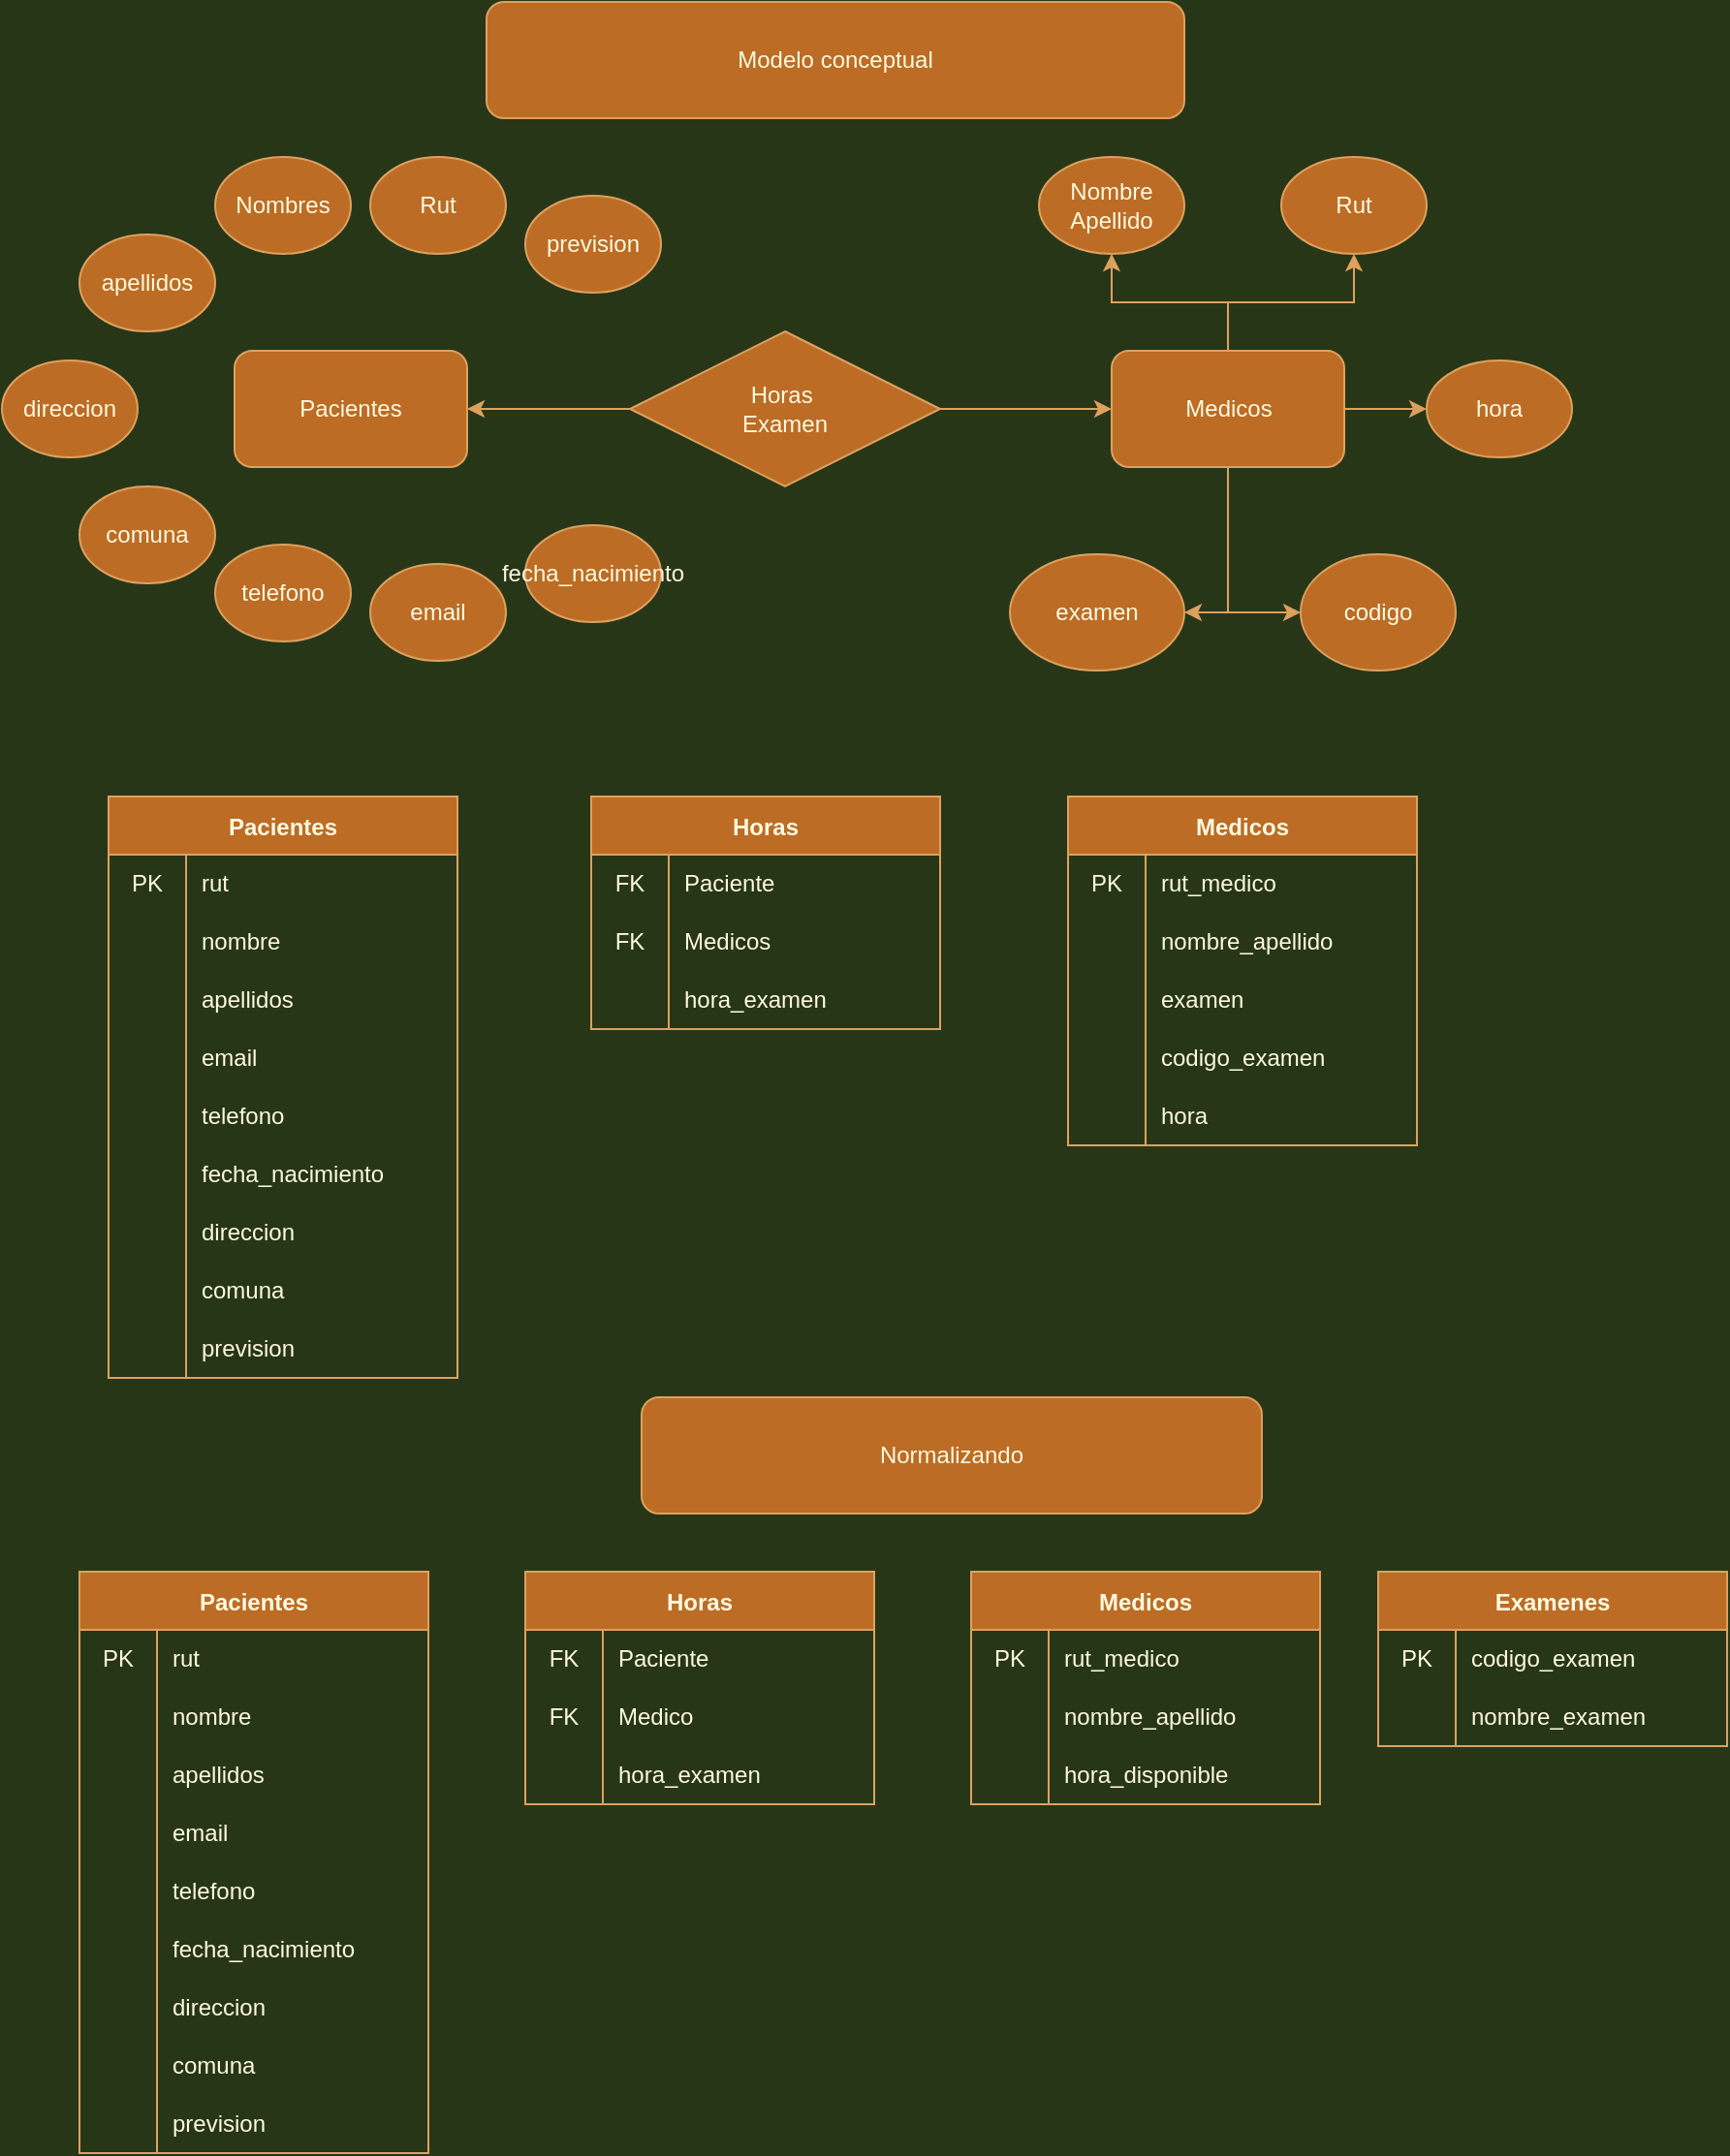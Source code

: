 <mxfile version="17.4.1" type="github">
  <diagram id="C5RBs43oDa-KdzZeNtuy" name="Page-1">
    <mxGraphModel dx="1422" dy="1931" grid="1" gridSize="10" guides="1" tooltips="1" connect="1" arrows="1" fold="1" page="1" pageScale="1" pageWidth="827" pageHeight="1169" background="#283618" math="0" shadow="0">
      <root>
        <mxCell id="WIyWlLk6GJQsqaUBKTNV-0" />
        <mxCell id="WIyWlLk6GJQsqaUBKTNV-1" parent="WIyWlLk6GJQsqaUBKTNV-0" />
        <mxCell id="8flyEbecytyre4J25XvK-0" value="Modelo conceptual" style="rounded=1;whiteSpace=wrap;html=1;sketch=0;fontColor=#FEFAE0;strokeColor=#DDA15E;fillColor=#BC6C25;" parent="WIyWlLk6GJQsqaUBKTNV-1" vertex="1">
          <mxGeometry x="260" y="-1130" width="360" height="60" as="geometry" />
        </mxCell>
        <mxCell id="8flyEbecytyre4J25XvK-1" value="Pacientes" style="rounded=1;whiteSpace=wrap;html=1;sketch=0;fontColor=#FEFAE0;strokeColor=#DDA15E;fillColor=#BC6C25;" parent="WIyWlLk6GJQsqaUBKTNV-1" vertex="1">
          <mxGeometry x="130" y="-950" width="120" height="60" as="geometry" />
        </mxCell>
        <mxCell id="yKfSse6cA8Rg7doOiPHq-15" style="edgeStyle=orthogonalEdgeStyle;rounded=0;orthogonalLoop=1;jettySize=auto;html=1;entryX=0.5;entryY=1;entryDx=0;entryDy=0;strokeColor=#DDA15E;labelBackgroundColor=#283618;fontColor=#FEFAE0;" parent="WIyWlLk6GJQsqaUBKTNV-1" source="8flyEbecytyre4J25XvK-2" target="8flyEbecytyre4J25XvK-16" edge="1">
          <mxGeometry relative="1" as="geometry" />
        </mxCell>
        <mxCell id="yKfSse6cA8Rg7doOiPHq-17" style="edgeStyle=orthogonalEdgeStyle;rounded=0;orthogonalLoop=1;jettySize=auto;html=1;strokeColor=#DDA15E;entryX=0;entryY=0.5;entryDx=0;entryDy=0;labelBackgroundColor=#283618;fontColor=#FEFAE0;" parent="WIyWlLk6GJQsqaUBKTNV-1" source="8flyEbecytyre4J25XvK-2" target="8flyEbecytyre4J25XvK-24" edge="1">
          <mxGeometry relative="1" as="geometry">
            <mxPoint x="740" y="-920" as="targetPoint" />
          </mxGeometry>
        </mxCell>
        <mxCell id="yKfSse6cA8Rg7doOiPHq-18" style="edgeStyle=orthogonalEdgeStyle;rounded=0;orthogonalLoop=1;jettySize=auto;html=1;exitX=0.5;exitY=1;exitDx=0;exitDy=0;strokeColor=#DDA15E;entryX=1;entryY=0.5;entryDx=0;entryDy=0;labelBackgroundColor=#283618;fontColor=#FEFAE0;" parent="WIyWlLk6GJQsqaUBKTNV-1" source="8flyEbecytyre4J25XvK-2" target="8flyEbecytyre4J25XvK-17" edge="1">
          <mxGeometry relative="1" as="geometry">
            <mxPoint x="643" y="-870" as="targetPoint" />
          </mxGeometry>
        </mxCell>
        <mxCell id="yKfSse6cA8Rg7doOiPHq-19" style="edgeStyle=orthogonalEdgeStyle;rounded=0;orthogonalLoop=1;jettySize=auto;html=1;exitX=0.5;exitY=0;exitDx=0;exitDy=0;entryX=0.5;entryY=1;entryDx=0;entryDy=0;strokeColor=#DDA15E;labelBackgroundColor=#283618;fontColor=#FEFAE0;" parent="WIyWlLk6GJQsqaUBKTNV-1" source="8flyEbecytyre4J25XvK-2" target="yKfSse6cA8Rg7doOiPHq-1" edge="1">
          <mxGeometry relative="1" as="geometry" />
        </mxCell>
        <mxCell id="yKfSse6cA8Rg7doOiPHq-21" style="edgeStyle=orthogonalEdgeStyle;rounded=0;orthogonalLoop=1;jettySize=auto;html=1;entryX=0;entryY=0.5;entryDx=0;entryDy=0;strokeColor=#DDA15E;labelBackgroundColor=#283618;fontColor=#FEFAE0;" parent="WIyWlLk6GJQsqaUBKTNV-1" source="8flyEbecytyre4J25XvK-2" target="yKfSse6cA8Rg7doOiPHq-20" edge="1">
          <mxGeometry relative="1" as="geometry" />
        </mxCell>
        <mxCell id="8flyEbecytyre4J25XvK-2" value="Medicos" style="rounded=1;whiteSpace=wrap;html=1;sketch=0;fontColor=#FEFAE0;strokeColor=#DDA15E;fillColor=#BC6C25;" parent="WIyWlLk6GJQsqaUBKTNV-1" vertex="1">
          <mxGeometry x="582.5" y="-950" width="120" height="60" as="geometry" />
        </mxCell>
        <mxCell id="8flyEbecytyre4J25XvK-14" style="edgeStyle=orthogonalEdgeStyle;curved=0;rounded=1;sketch=0;orthogonalLoop=1;jettySize=auto;html=1;exitX=0;exitY=0.5;exitDx=0;exitDy=0;entryX=1;entryY=0.5;entryDx=0;entryDy=0;fontColor=#FEFAE0;strokeColor=#DDA15E;fillColor=#BC6C25;labelBackgroundColor=#283618;" parent="WIyWlLk6GJQsqaUBKTNV-1" source="8flyEbecytyre4J25XvK-4" target="8flyEbecytyre4J25XvK-1" edge="1">
          <mxGeometry relative="1" as="geometry" />
        </mxCell>
        <mxCell id="8flyEbecytyre4J25XvK-15" style="edgeStyle=orthogonalEdgeStyle;curved=0;rounded=1;sketch=0;orthogonalLoop=1;jettySize=auto;html=1;exitX=1;exitY=0.5;exitDx=0;exitDy=0;entryX=0;entryY=0.5;entryDx=0;entryDy=0;fontColor=#FEFAE0;strokeColor=#DDA15E;fillColor=#BC6C25;labelBackgroundColor=#283618;" parent="WIyWlLk6GJQsqaUBKTNV-1" source="8flyEbecytyre4J25XvK-4" target="8flyEbecytyre4J25XvK-2" edge="1">
          <mxGeometry relative="1" as="geometry" />
        </mxCell>
        <mxCell id="8flyEbecytyre4J25XvK-4" value="Horas&amp;nbsp;&lt;br&gt;Examen" style="rhombus;whiteSpace=wrap;html=1;rounded=0;sketch=0;fontColor=#FEFAE0;strokeColor=#DDA15E;fillColor=#BC6C25;" parent="WIyWlLk6GJQsqaUBKTNV-1" vertex="1">
          <mxGeometry x="334" y="-960" width="160" height="80" as="geometry" />
        </mxCell>
        <mxCell id="8flyEbecytyre4J25XvK-5" value="Nombres" style="ellipse;whiteSpace=wrap;html=1;rounded=0;sketch=0;fontColor=#FEFAE0;strokeColor=#DDA15E;fillColor=#BC6C25;" parent="WIyWlLk6GJQsqaUBKTNV-1" vertex="1">
          <mxGeometry x="120" y="-1050" width="70" height="50" as="geometry" />
        </mxCell>
        <mxCell id="8flyEbecytyre4J25XvK-6" value="apellidos" style="ellipse;whiteSpace=wrap;html=1;rounded=0;sketch=0;fontColor=#FEFAE0;strokeColor=#DDA15E;fillColor=#BC6C25;" parent="WIyWlLk6GJQsqaUBKTNV-1" vertex="1">
          <mxGeometry x="50" y="-1010" width="70" height="50" as="geometry" />
        </mxCell>
        <mxCell id="8flyEbecytyre4J25XvK-7" value="comuna" style="ellipse;whiteSpace=wrap;html=1;rounded=0;sketch=0;fontColor=#FEFAE0;strokeColor=#DDA15E;fillColor=#BC6C25;" parent="WIyWlLk6GJQsqaUBKTNV-1" vertex="1">
          <mxGeometry x="50" y="-880" width="70" height="50" as="geometry" />
        </mxCell>
        <mxCell id="8flyEbecytyre4J25XvK-8" value="direccion" style="ellipse;whiteSpace=wrap;html=1;rounded=0;sketch=0;fontColor=#FEFAE0;strokeColor=#DDA15E;fillColor=#BC6C25;" parent="WIyWlLk6GJQsqaUBKTNV-1" vertex="1">
          <mxGeometry x="10" y="-945" width="70" height="50" as="geometry" />
        </mxCell>
        <mxCell id="8flyEbecytyre4J25XvK-9" value="telefono" style="ellipse;whiteSpace=wrap;html=1;rounded=0;sketch=0;fontColor=#FEFAE0;strokeColor=#DDA15E;fillColor=#BC6C25;" parent="WIyWlLk6GJQsqaUBKTNV-1" vertex="1">
          <mxGeometry x="120" y="-850" width="70" height="50" as="geometry" />
        </mxCell>
        <mxCell id="8flyEbecytyre4J25XvK-10" value="Rut" style="ellipse;whiteSpace=wrap;html=1;rounded=0;sketch=0;fontColor=#FEFAE0;strokeColor=#DDA15E;fillColor=#BC6C25;" parent="WIyWlLk6GJQsqaUBKTNV-1" vertex="1">
          <mxGeometry x="200" y="-1050" width="70" height="50" as="geometry" />
        </mxCell>
        <mxCell id="8flyEbecytyre4J25XvK-11" value="fecha_nacimiento" style="ellipse;whiteSpace=wrap;html=1;rounded=0;sketch=0;fontColor=#FEFAE0;strokeColor=#DDA15E;fillColor=#BC6C25;" parent="WIyWlLk6GJQsqaUBKTNV-1" vertex="1">
          <mxGeometry x="280" y="-860" width="70" height="50" as="geometry" />
        </mxCell>
        <mxCell id="8flyEbecytyre4J25XvK-12" value="email" style="ellipse;whiteSpace=wrap;html=1;rounded=0;sketch=0;fontColor=#FEFAE0;strokeColor=#DDA15E;fillColor=#BC6C25;" parent="WIyWlLk6GJQsqaUBKTNV-1" vertex="1">
          <mxGeometry x="200" y="-840" width="70" height="50" as="geometry" />
        </mxCell>
        <mxCell id="8flyEbecytyre4J25XvK-13" value="prevision" style="ellipse;whiteSpace=wrap;html=1;rounded=0;sketch=0;fontColor=#FEFAE0;strokeColor=#DDA15E;fillColor=#BC6C25;" parent="WIyWlLk6GJQsqaUBKTNV-1" vertex="1">
          <mxGeometry x="280" y="-1030" width="70" height="50" as="geometry" />
        </mxCell>
        <mxCell id="8flyEbecytyre4J25XvK-16" value="Nombre Apellido" style="ellipse;whiteSpace=wrap;html=1;rounded=0;sketch=0;fontColor=#FEFAE0;strokeColor=#DDA15E;fillColor=#BC6C25;" parent="WIyWlLk6GJQsqaUBKTNV-1" vertex="1">
          <mxGeometry x="545" y="-1050" width="75" height="50" as="geometry" />
        </mxCell>
        <mxCell id="8flyEbecytyre4J25XvK-17" value="examen" style="ellipse;whiteSpace=wrap;html=1;rounded=0;sketch=0;fontColor=#FEFAE0;strokeColor=#DDA15E;fillColor=#BC6C25;" parent="WIyWlLk6GJQsqaUBKTNV-1" vertex="1">
          <mxGeometry x="530" y="-845" width="90" height="60" as="geometry" />
        </mxCell>
        <mxCell id="8flyEbecytyre4J25XvK-24" value="codigo" style="ellipse;whiteSpace=wrap;html=1;rounded=0;sketch=0;fontColor=#FEFAE0;strokeColor=#DDA15E;fillColor=#BC6C25;" parent="WIyWlLk6GJQsqaUBKTNV-1" vertex="1">
          <mxGeometry x="680" y="-845" width="80" height="60" as="geometry" />
        </mxCell>
        <mxCell id="yKfSse6cA8Rg7doOiPHq-1" value="Rut" style="ellipse;whiteSpace=wrap;html=1;rounded=0;sketch=0;fontColor=#FEFAE0;strokeColor=#DDA15E;fillColor=#BC6C25;" parent="WIyWlLk6GJQsqaUBKTNV-1" vertex="1">
          <mxGeometry x="670" y="-1050" width="75" height="50" as="geometry" />
        </mxCell>
        <mxCell id="yKfSse6cA8Rg7doOiPHq-20" value="hora" style="ellipse;whiteSpace=wrap;html=1;rounded=0;sketch=0;fontColor=#FEFAE0;strokeColor=#DDA15E;fillColor=#BC6C25;" parent="WIyWlLk6GJQsqaUBKTNV-1" vertex="1">
          <mxGeometry x="745" y="-945" width="75" height="50" as="geometry" />
        </mxCell>
        <mxCell id="yKfSse6cA8Rg7doOiPHq-37" value="Pacientes" style="shape=table;startSize=30;container=1;collapsible=0;childLayout=tableLayout;fixedRows=1;rowLines=0;fontStyle=1;fillColor=#BC6C25;strokeColor=#DDA15E;fontColor=#FEFAE0;" parent="WIyWlLk6GJQsqaUBKTNV-1" vertex="1">
          <mxGeometry x="65" y="-720" width="180" height="300" as="geometry" />
        </mxCell>
        <mxCell id="yKfSse6cA8Rg7doOiPHq-38" value="" style="shape=tableRow;horizontal=0;startSize=0;swimlaneHead=0;swimlaneBody=0;top=0;left=0;bottom=0;right=0;collapsible=0;dropTarget=0;fillColor=none;points=[[0,0.5],[1,0.5]];portConstraint=eastwest;strokeColor=#DDA15E;fontColor=#FEFAE0;" parent="yKfSse6cA8Rg7doOiPHq-37" vertex="1">
          <mxGeometry y="30" width="180" height="30" as="geometry" />
        </mxCell>
        <mxCell id="yKfSse6cA8Rg7doOiPHq-39" value="PK" style="shape=partialRectangle;html=1;whiteSpace=wrap;connectable=0;fillColor=none;top=0;left=0;bottom=0;right=0;overflow=hidden;pointerEvents=1;strokeColor=#DDA15E;fontColor=#FEFAE0;" parent="yKfSse6cA8Rg7doOiPHq-38" vertex="1">
          <mxGeometry width="40" height="30" as="geometry">
            <mxRectangle width="40" height="30" as="alternateBounds" />
          </mxGeometry>
        </mxCell>
        <mxCell id="yKfSse6cA8Rg7doOiPHq-40" value="rut" style="shape=partialRectangle;html=1;whiteSpace=wrap;connectable=0;fillColor=none;top=0;left=0;bottom=0;right=0;align=left;spacingLeft=6;overflow=hidden;strokeColor=#DDA15E;fontColor=#FEFAE0;" parent="yKfSse6cA8Rg7doOiPHq-38" vertex="1">
          <mxGeometry x="40" width="140" height="30" as="geometry">
            <mxRectangle width="140" height="30" as="alternateBounds" />
          </mxGeometry>
        </mxCell>
        <mxCell id="yKfSse6cA8Rg7doOiPHq-41" value="" style="shape=tableRow;horizontal=0;startSize=0;swimlaneHead=0;swimlaneBody=0;top=0;left=0;bottom=0;right=0;collapsible=0;dropTarget=0;fillColor=none;points=[[0,0.5],[1,0.5]];portConstraint=eastwest;strokeColor=#DDA15E;fontColor=#FEFAE0;" parent="yKfSse6cA8Rg7doOiPHq-37" vertex="1">
          <mxGeometry y="60" width="180" height="30" as="geometry" />
        </mxCell>
        <mxCell id="yKfSse6cA8Rg7doOiPHq-42" value="" style="shape=partialRectangle;html=1;whiteSpace=wrap;connectable=0;fillColor=none;top=0;left=0;bottom=0;right=0;overflow=hidden;strokeColor=#DDA15E;fontColor=#FEFAE0;" parent="yKfSse6cA8Rg7doOiPHq-41" vertex="1">
          <mxGeometry width="40" height="30" as="geometry">
            <mxRectangle width="40" height="30" as="alternateBounds" />
          </mxGeometry>
        </mxCell>
        <mxCell id="yKfSse6cA8Rg7doOiPHq-43" value="nombre" style="shape=partialRectangle;html=1;whiteSpace=wrap;connectable=0;fillColor=none;top=0;left=0;bottom=0;right=0;align=left;spacingLeft=6;overflow=hidden;strokeColor=#DDA15E;fontColor=#FEFAE0;" parent="yKfSse6cA8Rg7doOiPHq-41" vertex="1">
          <mxGeometry x="40" width="140" height="30" as="geometry">
            <mxRectangle width="140" height="30" as="alternateBounds" />
          </mxGeometry>
        </mxCell>
        <mxCell id="yKfSse6cA8Rg7doOiPHq-44" value="" style="shape=tableRow;horizontal=0;startSize=0;swimlaneHead=0;swimlaneBody=0;top=0;left=0;bottom=0;right=0;collapsible=0;dropTarget=0;fillColor=none;points=[[0,0.5],[1,0.5]];portConstraint=eastwest;strokeColor=#DDA15E;fontColor=#FEFAE0;" parent="yKfSse6cA8Rg7doOiPHq-37" vertex="1">
          <mxGeometry y="90" width="180" height="30" as="geometry" />
        </mxCell>
        <mxCell id="yKfSse6cA8Rg7doOiPHq-45" value="" style="shape=partialRectangle;html=1;whiteSpace=wrap;connectable=0;fillColor=none;top=0;left=0;bottom=0;right=0;overflow=hidden;strokeColor=#DDA15E;fontColor=#FEFAE0;" parent="yKfSse6cA8Rg7doOiPHq-44" vertex="1">
          <mxGeometry width="40" height="30" as="geometry">
            <mxRectangle width="40" height="30" as="alternateBounds" />
          </mxGeometry>
        </mxCell>
        <mxCell id="yKfSse6cA8Rg7doOiPHq-46" value="apellidos" style="shape=partialRectangle;html=1;whiteSpace=wrap;connectable=0;fillColor=none;top=0;left=0;bottom=0;right=0;align=left;spacingLeft=6;overflow=hidden;strokeColor=#DDA15E;fontColor=#FEFAE0;" parent="yKfSse6cA8Rg7doOiPHq-44" vertex="1">
          <mxGeometry x="40" width="140" height="30" as="geometry">
            <mxRectangle width="140" height="30" as="alternateBounds" />
          </mxGeometry>
        </mxCell>
        <mxCell id="yKfSse6cA8Rg7doOiPHq-59" style="shape=tableRow;horizontal=0;startSize=0;swimlaneHead=0;swimlaneBody=0;top=0;left=0;bottom=0;right=0;collapsible=0;dropTarget=0;fillColor=none;points=[[0,0.5],[1,0.5]];portConstraint=eastwest;strokeColor=#DDA15E;fontColor=#FEFAE0;" parent="yKfSse6cA8Rg7doOiPHq-37" vertex="1">
          <mxGeometry y="120" width="180" height="30" as="geometry" />
        </mxCell>
        <mxCell id="yKfSse6cA8Rg7doOiPHq-60" style="shape=partialRectangle;html=1;whiteSpace=wrap;connectable=0;fillColor=none;top=0;left=0;bottom=0;right=0;overflow=hidden;strokeColor=#DDA15E;fontColor=#FEFAE0;" parent="yKfSse6cA8Rg7doOiPHq-59" vertex="1">
          <mxGeometry width="40" height="30" as="geometry">
            <mxRectangle width="40" height="30" as="alternateBounds" />
          </mxGeometry>
        </mxCell>
        <mxCell id="yKfSse6cA8Rg7doOiPHq-61" value="email" style="shape=partialRectangle;html=1;whiteSpace=wrap;connectable=0;fillColor=none;top=0;left=0;bottom=0;right=0;align=left;spacingLeft=6;overflow=hidden;strokeColor=#DDA15E;fontColor=#FEFAE0;" parent="yKfSse6cA8Rg7doOiPHq-59" vertex="1">
          <mxGeometry x="40" width="140" height="30" as="geometry">
            <mxRectangle width="140" height="30" as="alternateBounds" />
          </mxGeometry>
        </mxCell>
        <mxCell id="yKfSse6cA8Rg7doOiPHq-56" style="shape=tableRow;horizontal=0;startSize=0;swimlaneHead=0;swimlaneBody=0;top=0;left=0;bottom=0;right=0;collapsible=0;dropTarget=0;fillColor=none;points=[[0,0.5],[1,0.5]];portConstraint=eastwest;strokeColor=#DDA15E;fontColor=#FEFAE0;" parent="yKfSse6cA8Rg7doOiPHq-37" vertex="1">
          <mxGeometry y="150" width="180" height="30" as="geometry" />
        </mxCell>
        <mxCell id="yKfSse6cA8Rg7doOiPHq-57" style="shape=partialRectangle;html=1;whiteSpace=wrap;connectable=0;fillColor=none;top=0;left=0;bottom=0;right=0;overflow=hidden;strokeColor=#DDA15E;fontColor=#FEFAE0;" parent="yKfSse6cA8Rg7doOiPHq-56" vertex="1">
          <mxGeometry width="40" height="30" as="geometry">
            <mxRectangle width="40" height="30" as="alternateBounds" />
          </mxGeometry>
        </mxCell>
        <mxCell id="yKfSse6cA8Rg7doOiPHq-58" value="telefono" style="shape=partialRectangle;html=1;whiteSpace=wrap;connectable=0;fillColor=none;top=0;left=0;bottom=0;right=0;align=left;spacingLeft=6;overflow=hidden;strokeColor=#DDA15E;fontColor=#FEFAE0;" parent="yKfSse6cA8Rg7doOiPHq-56" vertex="1">
          <mxGeometry x="40" width="140" height="30" as="geometry">
            <mxRectangle width="140" height="30" as="alternateBounds" />
          </mxGeometry>
        </mxCell>
        <mxCell id="yKfSse6cA8Rg7doOiPHq-53" style="shape=tableRow;horizontal=0;startSize=0;swimlaneHead=0;swimlaneBody=0;top=0;left=0;bottom=0;right=0;collapsible=0;dropTarget=0;fillColor=none;points=[[0,0.5],[1,0.5]];portConstraint=eastwest;strokeColor=#DDA15E;fontColor=#FEFAE0;" parent="yKfSse6cA8Rg7doOiPHq-37" vertex="1">
          <mxGeometry y="180" width="180" height="30" as="geometry" />
        </mxCell>
        <mxCell id="yKfSse6cA8Rg7doOiPHq-54" style="shape=partialRectangle;html=1;whiteSpace=wrap;connectable=0;fillColor=none;top=0;left=0;bottom=0;right=0;overflow=hidden;strokeColor=#DDA15E;fontColor=#FEFAE0;" parent="yKfSse6cA8Rg7doOiPHq-53" vertex="1">
          <mxGeometry width="40" height="30" as="geometry">
            <mxRectangle width="40" height="30" as="alternateBounds" />
          </mxGeometry>
        </mxCell>
        <mxCell id="yKfSse6cA8Rg7doOiPHq-55" value="fecha_nacimiento" style="shape=partialRectangle;html=1;whiteSpace=wrap;connectable=0;fillColor=none;top=0;left=0;bottom=0;right=0;align=left;spacingLeft=6;overflow=hidden;strokeColor=#DDA15E;fontColor=#FEFAE0;" parent="yKfSse6cA8Rg7doOiPHq-53" vertex="1">
          <mxGeometry x="40" width="140" height="30" as="geometry">
            <mxRectangle width="140" height="30" as="alternateBounds" />
          </mxGeometry>
        </mxCell>
        <mxCell id="yKfSse6cA8Rg7doOiPHq-50" style="shape=tableRow;horizontal=0;startSize=0;swimlaneHead=0;swimlaneBody=0;top=0;left=0;bottom=0;right=0;collapsible=0;dropTarget=0;fillColor=none;points=[[0,0.5],[1,0.5]];portConstraint=eastwest;strokeColor=#DDA15E;fontColor=#FEFAE0;" parent="yKfSse6cA8Rg7doOiPHq-37" vertex="1">
          <mxGeometry y="210" width="180" height="30" as="geometry" />
        </mxCell>
        <mxCell id="yKfSse6cA8Rg7doOiPHq-51" style="shape=partialRectangle;html=1;whiteSpace=wrap;connectable=0;fillColor=none;top=0;left=0;bottom=0;right=0;overflow=hidden;strokeColor=#DDA15E;fontColor=#FEFAE0;" parent="yKfSse6cA8Rg7doOiPHq-50" vertex="1">
          <mxGeometry width="40" height="30" as="geometry">
            <mxRectangle width="40" height="30" as="alternateBounds" />
          </mxGeometry>
        </mxCell>
        <mxCell id="yKfSse6cA8Rg7doOiPHq-52" value="direccion" style="shape=partialRectangle;html=1;whiteSpace=wrap;connectable=0;fillColor=none;top=0;left=0;bottom=0;right=0;align=left;spacingLeft=6;overflow=hidden;strokeColor=#DDA15E;fontColor=#FEFAE0;" parent="yKfSse6cA8Rg7doOiPHq-50" vertex="1">
          <mxGeometry x="40" width="140" height="30" as="geometry">
            <mxRectangle width="140" height="30" as="alternateBounds" />
          </mxGeometry>
        </mxCell>
        <mxCell id="yKfSse6cA8Rg7doOiPHq-47" style="shape=tableRow;horizontal=0;startSize=0;swimlaneHead=0;swimlaneBody=0;top=0;left=0;bottom=0;right=0;collapsible=0;dropTarget=0;fillColor=none;points=[[0,0.5],[1,0.5]];portConstraint=eastwest;strokeColor=#DDA15E;fontColor=#FEFAE0;" parent="yKfSse6cA8Rg7doOiPHq-37" vertex="1">
          <mxGeometry y="240" width="180" height="30" as="geometry" />
        </mxCell>
        <mxCell id="yKfSse6cA8Rg7doOiPHq-48" style="shape=partialRectangle;html=1;whiteSpace=wrap;connectable=0;fillColor=none;top=0;left=0;bottom=0;right=0;overflow=hidden;strokeColor=#DDA15E;fontColor=#FEFAE0;" parent="yKfSse6cA8Rg7doOiPHq-47" vertex="1">
          <mxGeometry width="40" height="30" as="geometry">
            <mxRectangle width="40" height="30" as="alternateBounds" />
          </mxGeometry>
        </mxCell>
        <mxCell id="yKfSse6cA8Rg7doOiPHq-49" value="comuna" style="shape=partialRectangle;html=1;whiteSpace=wrap;connectable=0;fillColor=none;top=0;left=0;bottom=0;right=0;align=left;spacingLeft=6;overflow=hidden;strokeColor=#DDA15E;fontColor=#FEFAE0;" parent="yKfSse6cA8Rg7doOiPHq-47" vertex="1">
          <mxGeometry x="40" width="140" height="30" as="geometry">
            <mxRectangle width="140" height="30" as="alternateBounds" />
          </mxGeometry>
        </mxCell>
        <mxCell id="yKfSse6cA8Rg7doOiPHq-62" style="shape=tableRow;horizontal=0;startSize=0;swimlaneHead=0;swimlaneBody=0;top=0;left=0;bottom=0;right=0;collapsible=0;dropTarget=0;fillColor=none;points=[[0,0.5],[1,0.5]];portConstraint=eastwest;strokeColor=#DDA15E;fontColor=#FEFAE0;" parent="yKfSse6cA8Rg7doOiPHq-37" vertex="1">
          <mxGeometry y="270" width="180" height="30" as="geometry" />
        </mxCell>
        <mxCell id="yKfSse6cA8Rg7doOiPHq-63" style="shape=partialRectangle;html=1;whiteSpace=wrap;connectable=0;fillColor=none;top=0;left=0;bottom=0;right=0;overflow=hidden;strokeColor=#DDA15E;fontColor=#FEFAE0;" parent="yKfSse6cA8Rg7doOiPHq-62" vertex="1">
          <mxGeometry width="40" height="30" as="geometry">
            <mxRectangle width="40" height="30" as="alternateBounds" />
          </mxGeometry>
        </mxCell>
        <mxCell id="yKfSse6cA8Rg7doOiPHq-64" value="prevision" style="shape=partialRectangle;html=1;whiteSpace=wrap;connectable=0;fillColor=none;top=0;left=0;bottom=0;right=0;align=left;spacingLeft=6;overflow=hidden;strokeColor=#DDA15E;fontColor=#FEFAE0;" parent="yKfSse6cA8Rg7doOiPHq-62" vertex="1">
          <mxGeometry x="40" width="140" height="30" as="geometry">
            <mxRectangle width="140" height="30" as="alternateBounds" />
          </mxGeometry>
        </mxCell>
        <mxCell id="yKfSse6cA8Rg7doOiPHq-75" value="Horas" style="shape=table;startSize=30;container=1;collapsible=0;childLayout=tableLayout;fixedRows=1;rowLines=0;fontStyle=1;fillColor=#BC6C25;strokeColor=#DDA15E;fontColor=#FEFAE0;" parent="WIyWlLk6GJQsqaUBKTNV-1" vertex="1">
          <mxGeometry x="314" y="-720" width="180" height="120" as="geometry" />
        </mxCell>
        <mxCell id="yKfSse6cA8Rg7doOiPHq-76" value="" style="shape=tableRow;horizontal=0;startSize=0;swimlaneHead=0;swimlaneBody=0;top=0;left=0;bottom=0;right=0;collapsible=0;dropTarget=0;fillColor=none;points=[[0,0.5],[1,0.5]];portConstraint=eastwest;strokeColor=#DDA15E;fontColor=#FEFAE0;" parent="yKfSse6cA8Rg7doOiPHq-75" vertex="1">
          <mxGeometry y="30" width="180" height="30" as="geometry" />
        </mxCell>
        <mxCell id="yKfSse6cA8Rg7doOiPHq-77" value="FK" style="shape=partialRectangle;html=1;whiteSpace=wrap;connectable=0;fillColor=none;top=0;left=0;bottom=0;right=0;overflow=hidden;pointerEvents=1;strokeColor=#DDA15E;fontColor=#FEFAE0;" parent="yKfSse6cA8Rg7doOiPHq-76" vertex="1">
          <mxGeometry width="40" height="30" as="geometry">
            <mxRectangle width="40" height="30" as="alternateBounds" />
          </mxGeometry>
        </mxCell>
        <mxCell id="yKfSse6cA8Rg7doOiPHq-78" value="Paciente" style="shape=partialRectangle;html=1;whiteSpace=wrap;connectable=0;fillColor=none;top=0;left=0;bottom=0;right=0;align=left;spacingLeft=6;overflow=hidden;strokeColor=#DDA15E;fontColor=#FEFAE0;" parent="yKfSse6cA8Rg7doOiPHq-76" vertex="1">
          <mxGeometry x="40" width="140" height="30" as="geometry">
            <mxRectangle width="140" height="30" as="alternateBounds" />
          </mxGeometry>
        </mxCell>
        <mxCell id="yKfSse6cA8Rg7doOiPHq-79" value="" style="shape=tableRow;horizontal=0;startSize=0;swimlaneHead=0;swimlaneBody=0;top=0;left=0;bottom=0;right=0;collapsible=0;dropTarget=0;fillColor=none;points=[[0,0.5],[1,0.5]];portConstraint=eastwest;strokeColor=#DDA15E;fontColor=#FEFAE0;" parent="yKfSse6cA8Rg7doOiPHq-75" vertex="1">
          <mxGeometry y="60" width="180" height="30" as="geometry" />
        </mxCell>
        <mxCell id="yKfSse6cA8Rg7doOiPHq-80" value="FK" style="shape=partialRectangle;html=1;whiteSpace=wrap;connectable=0;fillColor=none;top=0;left=0;bottom=0;right=0;overflow=hidden;strokeColor=#DDA15E;fontColor=#FEFAE0;" parent="yKfSse6cA8Rg7doOiPHq-79" vertex="1">
          <mxGeometry width="40" height="30" as="geometry">
            <mxRectangle width="40" height="30" as="alternateBounds" />
          </mxGeometry>
        </mxCell>
        <mxCell id="yKfSse6cA8Rg7doOiPHq-81" value="Medicos" style="shape=partialRectangle;html=1;whiteSpace=wrap;connectable=0;fillColor=none;top=0;left=0;bottom=0;right=0;align=left;spacingLeft=6;overflow=hidden;strokeColor=#DDA15E;fontColor=#FEFAE0;" parent="yKfSse6cA8Rg7doOiPHq-79" vertex="1">
          <mxGeometry x="40" width="140" height="30" as="geometry">
            <mxRectangle width="140" height="30" as="alternateBounds" />
          </mxGeometry>
        </mxCell>
        <mxCell id="yKfSse6cA8Rg7doOiPHq-82" value="" style="shape=tableRow;horizontal=0;startSize=0;swimlaneHead=0;swimlaneBody=0;top=0;left=0;bottom=0;right=0;collapsible=0;dropTarget=0;fillColor=none;points=[[0,0.5],[1,0.5]];portConstraint=eastwest;strokeColor=#DDA15E;fontColor=#FEFAE0;" parent="yKfSse6cA8Rg7doOiPHq-75" vertex="1">
          <mxGeometry y="90" width="180" height="30" as="geometry" />
        </mxCell>
        <mxCell id="yKfSse6cA8Rg7doOiPHq-83" value="" style="shape=partialRectangle;html=1;whiteSpace=wrap;connectable=0;fillColor=none;top=0;left=0;bottom=0;right=0;overflow=hidden;strokeColor=#DDA15E;fontColor=#FEFAE0;" parent="yKfSse6cA8Rg7doOiPHq-82" vertex="1">
          <mxGeometry width="40" height="30" as="geometry">
            <mxRectangle width="40" height="30" as="alternateBounds" />
          </mxGeometry>
        </mxCell>
        <mxCell id="yKfSse6cA8Rg7doOiPHq-84" value="hora_examen" style="shape=partialRectangle;html=1;whiteSpace=wrap;connectable=0;fillColor=none;top=0;left=0;bottom=0;right=0;align=left;spacingLeft=6;overflow=hidden;strokeColor=#DDA15E;fontColor=#FEFAE0;" parent="yKfSse6cA8Rg7doOiPHq-82" vertex="1">
          <mxGeometry x="40" width="140" height="30" as="geometry">
            <mxRectangle width="140" height="30" as="alternateBounds" />
          </mxGeometry>
        </mxCell>
        <mxCell id="spT9YTXEP_0cLS1DgFot-0" value="Medicos" style="shape=table;startSize=30;container=1;collapsible=0;childLayout=tableLayout;fixedRows=1;rowLines=0;fontStyle=1;fillColor=#BC6C25;strokeColor=#DDA15E;fontColor=#FEFAE0;" vertex="1" parent="WIyWlLk6GJQsqaUBKTNV-1">
          <mxGeometry x="560" y="-720" width="180" height="180" as="geometry" />
        </mxCell>
        <mxCell id="spT9YTXEP_0cLS1DgFot-1" value="" style="shape=tableRow;horizontal=0;startSize=0;swimlaneHead=0;swimlaneBody=0;top=0;left=0;bottom=0;right=0;collapsible=0;dropTarget=0;fillColor=none;points=[[0,0.5],[1,0.5]];portConstraint=eastwest;strokeColor=#DDA15E;fontColor=#FEFAE0;" vertex="1" parent="spT9YTXEP_0cLS1DgFot-0">
          <mxGeometry y="30" width="180" height="30" as="geometry" />
        </mxCell>
        <mxCell id="spT9YTXEP_0cLS1DgFot-2" value="PK" style="shape=partialRectangle;html=1;whiteSpace=wrap;connectable=0;fillColor=none;top=0;left=0;bottom=0;right=0;overflow=hidden;pointerEvents=1;strokeColor=#DDA15E;fontColor=#FEFAE0;" vertex="1" parent="spT9YTXEP_0cLS1DgFot-1">
          <mxGeometry width="40" height="30" as="geometry">
            <mxRectangle width="40" height="30" as="alternateBounds" />
          </mxGeometry>
        </mxCell>
        <mxCell id="spT9YTXEP_0cLS1DgFot-3" value="rut_medico" style="shape=partialRectangle;html=1;whiteSpace=wrap;connectable=0;fillColor=none;top=0;left=0;bottom=0;right=0;align=left;spacingLeft=6;overflow=hidden;strokeColor=#DDA15E;fontColor=#FEFAE0;" vertex="1" parent="spT9YTXEP_0cLS1DgFot-1">
          <mxGeometry x="40" width="140" height="30" as="geometry">
            <mxRectangle width="140" height="30" as="alternateBounds" />
          </mxGeometry>
        </mxCell>
        <mxCell id="spT9YTXEP_0cLS1DgFot-4" value="" style="shape=tableRow;horizontal=0;startSize=0;swimlaneHead=0;swimlaneBody=0;top=0;left=0;bottom=0;right=0;collapsible=0;dropTarget=0;fillColor=none;points=[[0,0.5],[1,0.5]];portConstraint=eastwest;strokeColor=#DDA15E;fontColor=#FEFAE0;" vertex="1" parent="spT9YTXEP_0cLS1DgFot-0">
          <mxGeometry y="60" width="180" height="30" as="geometry" />
        </mxCell>
        <mxCell id="spT9YTXEP_0cLS1DgFot-5" value="" style="shape=partialRectangle;html=1;whiteSpace=wrap;connectable=0;fillColor=none;top=0;left=0;bottom=0;right=0;overflow=hidden;strokeColor=#DDA15E;fontColor=#FEFAE0;" vertex="1" parent="spT9YTXEP_0cLS1DgFot-4">
          <mxGeometry width="40" height="30" as="geometry">
            <mxRectangle width="40" height="30" as="alternateBounds" />
          </mxGeometry>
        </mxCell>
        <mxCell id="spT9YTXEP_0cLS1DgFot-6" value="nombre_apellido" style="shape=partialRectangle;html=1;whiteSpace=wrap;connectable=0;fillColor=none;top=0;left=0;bottom=0;right=0;align=left;spacingLeft=6;overflow=hidden;strokeColor=#DDA15E;fontColor=#FEFAE0;" vertex="1" parent="spT9YTXEP_0cLS1DgFot-4">
          <mxGeometry x="40" width="140" height="30" as="geometry">
            <mxRectangle width="140" height="30" as="alternateBounds" />
          </mxGeometry>
        </mxCell>
        <mxCell id="spT9YTXEP_0cLS1DgFot-7" value="" style="shape=tableRow;horizontal=0;startSize=0;swimlaneHead=0;swimlaneBody=0;top=0;left=0;bottom=0;right=0;collapsible=0;dropTarget=0;fillColor=none;points=[[0,0.5],[1,0.5]];portConstraint=eastwest;strokeColor=#DDA15E;fontColor=#FEFAE0;" vertex="1" parent="spT9YTXEP_0cLS1DgFot-0">
          <mxGeometry y="90" width="180" height="30" as="geometry" />
        </mxCell>
        <mxCell id="spT9YTXEP_0cLS1DgFot-8" value="" style="shape=partialRectangle;html=1;whiteSpace=wrap;connectable=0;fillColor=none;top=0;left=0;bottom=0;right=0;overflow=hidden;strokeColor=#DDA15E;fontColor=#FEFAE0;" vertex="1" parent="spT9YTXEP_0cLS1DgFot-7">
          <mxGeometry width="40" height="30" as="geometry">
            <mxRectangle width="40" height="30" as="alternateBounds" />
          </mxGeometry>
        </mxCell>
        <mxCell id="spT9YTXEP_0cLS1DgFot-9" value="examen" style="shape=partialRectangle;html=1;whiteSpace=wrap;connectable=0;fillColor=none;top=0;left=0;bottom=0;right=0;align=left;spacingLeft=6;overflow=hidden;strokeColor=#DDA15E;fontColor=#FEFAE0;" vertex="1" parent="spT9YTXEP_0cLS1DgFot-7">
          <mxGeometry x="40" width="140" height="30" as="geometry">
            <mxRectangle width="140" height="30" as="alternateBounds" />
          </mxGeometry>
        </mxCell>
        <mxCell id="spT9YTXEP_0cLS1DgFot-10" style="shape=tableRow;horizontal=0;startSize=0;swimlaneHead=0;swimlaneBody=0;top=0;left=0;bottom=0;right=0;collapsible=0;dropTarget=0;fillColor=none;points=[[0,0.5],[1,0.5]];portConstraint=eastwest;strokeColor=#DDA15E;fontColor=#FEFAE0;" vertex="1" parent="spT9YTXEP_0cLS1DgFot-0">
          <mxGeometry y="120" width="180" height="30" as="geometry" />
        </mxCell>
        <mxCell id="spT9YTXEP_0cLS1DgFot-11" style="shape=partialRectangle;html=1;whiteSpace=wrap;connectable=0;fillColor=none;top=0;left=0;bottom=0;right=0;overflow=hidden;strokeColor=#DDA15E;fontColor=#FEFAE0;" vertex="1" parent="spT9YTXEP_0cLS1DgFot-10">
          <mxGeometry width="40" height="30" as="geometry">
            <mxRectangle width="40" height="30" as="alternateBounds" />
          </mxGeometry>
        </mxCell>
        <mxCell id="spT9YTXEP_0cLS1DgFot-12" value="codigo_examen" style="shape=partialRectangle;html=1;whiteSpace=wrap;connectable=0;fillColor=none;top=0;left=0;bottom=0;right=0;align=left;spacingLeft=6;overflow=hidden;strokeColor=#DDA15E;fontColor=#FEFAE0;" vertex="1" parent="spT9YTXEP_0cLS1DgFot-10">
          <mxGeometry x="40" width="140" height="30" as="geometry">
            <mxRectangle width="140" height="30" as="alternateBounds" />
          </mxGeometry>
        </mxCell>
        <mxCell id="spT9YTXEP_0cLS1DgFot-13" style="shape=tableRow;horizontal=0;startSize=0;swimlaneHead=0;swimlaneBody=0;top=0;left=0;bottom=0;right=0;collapsible=0;dropTarget=0;fillColor=none;points=[[0,0.5],[1,0.5]];portConstraint=eastwest;strokeColor=#DDA15E;fontColor=#FEFAE0;" vertex="1" parent="spT9YTXEP_0cLS1DgFot-0">
          <mxGeometry y="150" width="180" height="30" as="geometry" />
        </mxCell>
        <mxCell id="spT9YTXEP_0cLS1DgFot-14" style="shape=partialRectangle;html=1;whiteSpace=wrap;connectable=0;fillColor=none;top=0;left=0;bottom=0;right=0;overflow=hidden;strokeColor=#DDA15E;fontColor=#FEFAE0;" vertex="1" parent="spT9YTXEP_0cLS1DgFot-13">
          <mxGeometry width="40" height="30" as="geometry">
            <mxRectangle width="40" height="30" as="alternateBounds" />
          </mxGeometry>
        </mxCell>
        <mxCell id="spT9YTXEP_0cLS1DgFot-15" value="hora" style="shape=partialRectangle;html=1;whiteSpace=wrap;connectable=0;fillColor=none;top=0;left=0;bottom=0;right=0;align=left;spacingLeft=6;overflow=hidden;strokeColor=#DDA15E;fontColor=#FEFAE0;" vertex="1" parent="spT9YTXEP_0cLS1DgFot-13">
          <mxGeometry x="40" width="140" height="30" as="geometry">
            <mxRectangle width="140" height="30" as="alternateBounds" />
          </mxGeometry>
        </mxCell>
        <mxCell id="spT9YTXEP_0cLS1DgFot-28" value="Normalizando" style="rounded=1;whiteSpace=wrap;html=1;fillColor=#BC6C25;strokeColor=#DDA15E;fontColor=#FEFAE0;" vertex="1" parent="WIyWlLk6GJQsqaUBKTNV-1">
          <mxGeometry x="340" y="-410" width="320" height="60" as="geometry" />
        </mxCell>
        <mxCell id="spT9YTXEP_0cLS1DgFot-57" value="Pacientes" style="shape=table;startSize=30;container=1;collapsible=0;childLayout=tableLayout;fixedRows=1;rowLines=0;fontStyle=1;fillColor=#BC6C25;strokeColor=#DDA15E;fontColor=#FEFAE0;" vertex="1" parent="WIyWlLk6GJQsqaUBKTNV-1">
          <mxGeometry x="50" y="-320" width="180" height="300" as="geometry" />
        </mxCell>
        <mxCell id="spT9YTXEP_0cLS1DgFot-58" value="" style="shape=tableRow;horizontal=0;startSize=0;swimlaneHead=0;swimlaneBody=0;top=0;left=0;bottom=0;right=0;collapsible=0;dropTarget=0;fillColor=none;points=[[0,0.5],[1,0.5]];portConstraint=eastwest;strokeColor=#DDA15E;fontColor=#FEFAE0;" vertex="1" parent="spT9YTXEP_0cLS1DgFot-57">
          <mxGeometry y="30" width="180" height="30" as="geometry" />
        </mxCell>
        <mxCell id="spT9YTXEP_0cLS1DgFot-59" value="PK" style="shape=partialRectangle;html=1;whiteSpace=wrap;connectable=0;fillColor=none;top=0;left=0;bottom=0;right=0;overflow=hidden;pointerEvents=1;strokeColor=#DDA15E;fontColor=#FEFAE0;" vertex="1" parent="spT9YTXEP_0cLS1DgFot-58">
          <mxGeometry width="40" height="30" as="geometry">
            <mxRectangle width="40" height="30" as="alternateBounds" />
          </mxGeometry>
        </mxCell>
        <mxCell id="spT9YTXEP_0cLS1DgFot-60" value="rut" style="shape=partialRectangle;html=1;whiteSpace=wrap;connectable=0;fillColor=none;top=0;left=0;bottom=0;right=0;align=left;spacingLeft=6;overflow=hidden;strokeColor=#DDA15E;fontColor=#FEFAE0;" vertex="1" parent="spT9YTXEP_0cLS1DgFot-58">
          <mxGeometry x="40" width="140" height="30" as="geometry">
            <mxRectangle width="140" height="30" as="alternateBounds" />
          </mxGeometry>
        </mxCell>
        <mxCell id="spT9YTXEP_0cLS1DgFot-61" value="" style="shape=tableRow;horizontal=0;startSize=0;swimlaneHead=0;swimlaneBody=0;top=0;left=0;bottom=0;right=0;collapsible=0;dropTarget=0;fillColor=none;points=[[0,0.5],[1,0.5]];portConstraint=eastwest;strokeColor=#DDA15E;fontColor=#FEFAE0;" vertex="1" parent="spT9YTXEP_0cLS1DgFot-57">
          <mxGeometry y="60" width="180" height="30" as="geometry" />
        </mxCell>
        <mxCell id="spT9YTXEP_0cLS1DgFot-62" value="" style="shape=partialRectangle;html=1;whiteSpace=wrap;connectable=0;fillColor=none;top=0;left=0;bottom=0;right=0;overflow=hidden;strokeColor=#DDA15E;fontColor=#FEFAE0;" vertex="1" parent="spT9YTXEP_0cLS1DgFot-61">
          <mxGeometry width="40" height="30" as="geometry">
            <mxRectangle width="40" height="30" as="alternateBounds" />
          </mxGeometry>
        </mxCell>
        <mxCell id="spT9YTXEP_0cLS1DgFot-63" value="nombre" style="shape=partialRectangle;html=1;whiteSpace=wrap;connectable=0;fillColor=none;top=0;left=0;bottom=0;right=0;align=left;spacingLeft=6;overflow=hidden;strokeColor=#DDA15E;fontColor=#FEFAE0;" vertex="1" parent="spT9YTXEP_0cLS1DgFot-61">
          <mxGeometry x="40" width="140" height="30" as="geometry">
            <mxRectangle width="140" height="30" as="alternateBounds" />
          </mxGeometry>
        </mxCell>
        <mxCell id="spT9YTXEP_0cLS1DgFot-64" value="" style="shape=tableRow;horizontal=0;startSize=0;swimlaneHead=0;swimlaneBody=0;top=0;left=0;bottom=0;right=0;collapsible=0;dropTarget=0;fillColor=none;points=[[0,0.5],[1,0.5]];portConstraint=eastwest;strokeColor=#DDA15E;fontColor=#FEFAE0;" vertex="1" parent="spT9YTXEP_0cLS1DgFot-57">
          <mxGeometry y="90" width="180" height="30" as="geometry" />
        </mxCell>
        <mxCell id="spT9YTXEP_0cLS1DgFot-65" value="" style="shape=partialRectangle;html=1;whiteSpace=wrap;connectable=0;fillColor=none;top=0;left=0;bottom=0;right=0;overflow=hidden;strokeColor=#DDA15E;fontColor=#FEFAE0;" vertex="1" parent="spT9YTXEP_0cLS1DgFot-64">
          <mxGeometry width="40" height="30" as="geometry">
            <mxRectangle width="40" height="30" as="alternateBounds" />
          </mxGeometry>
        </mxCell>
        <mxCell id="spT9YTXEP_0cLS1DgFot-66" value="apellidos" style="shape=partialRectangle;html=1;whiteSpace=wrap;connectable=0;fillColor=none;top=0;left=0;bottom=0;right=0;align=left;spacingLeft=6;overflow=hidden;strokeColor=#DDA15E;fontColor=#FEFAE0;" vertex="1" parent="spT9YTXEP_0cLS1DgFot-64">
          <mxGeometry x="40" width="140" height="30" as="geometry">
            <mxRectangle width="140" height="30" as="alternateBounds" />
          </mxGeometry>
        </mxCell>
        <mxCell id="spT9YTXEP_0cLS1DgFot-67" style="shape=tableRow;horizontal=0;startSize=0;swimlaneHead=0;swimlaneBody=0;top=0;left=0;bottom=0;right=0;collapsible=0;dropTarget=0;fillColor=none;points=[[0,0.5],[1,0.5]];portConstraint=eastwest;strokeColor=#DDA15E;fontColor=#FEFAE0;" vertex="1" parent="spT9YTXEP_0cLS1DgFot-57">
          <mxGeometry y="120" width="180" height="30" as="geometry" />
        </mxCell>
        <mxCell id="spT9YTXEP_0cLS1DgFot-68" style="shape=partialRectangle;html=1;whiteSpace=wrap;connectable=0;fillColor=none;top=0;left=0;bottom=0;right=0;overflow=hidden;strokeColor=#DDA15E;fontColor=#FEFAE0;" vertex="1" parent="spT9YTXEP_0cLS1DgFot-67">
          <mxGeometry width="40" height="30" as="geometry">
            <mxRectangle width="40" height="30" as="alternateBounds" />
          </mxGeometry>
        </mxCell>
        <mxCell id="spT9YTXEP_0cLS1DgFot-69" value="email" style="shape=partialRectangle;html=1;whiteSpace=wrap;connectable=0;fillColor=none;top=0;left=0;bottom=0;right=0;align=left;spacingLeft=6;overflow=hidden;strokeColor=#DDA15E;fontColor=#FEFAE0;" vertex="1" parent="spT9YTXEP_0cLS1DgFot-67">
          <mxGeometry x="40" width="140" height="30" as="geometry">
            <mxRectangle width="140" height="30" as="alternateBounds" />
          </mxGeometry>
        </mxCell>
        <mxCell id="spT9YTXEP_0cLS1DgFot-70" style="shape=tableRow;horizontal=0;startSize=0;swimlaneHead=0;swimlaneBody=0;top=0;left=0;bottom=0;right=0;collapsible=0;dropTarget=0;fillColor=none;points=[[0,0.5],[1,0.5]];portConstraint=eastwest;strokeColor=#DDA15E;fontColor=#FEFAE0;" vertex="1" parent="spT9YTXEP_0cLS1DgFot-57">
          <mxGeometry y="150" width="180" height="30" as="geometry" />
        </mxCell>
        <mxCell id="spT9YTXEP_0cLS1DgFot-71" style="shape=partialRectangle;html=1;whiteSpace=wrap;connectable=0;fillColor=none;top=0;left=0;bottom=0;right=0;overflow=hidden;strokeColor=#DDA15E;fontColor=#FEFAE0;" vertex="1" parent="spT9YTXEP_0cLS1DgFot-70">
          <mxGeometry width="40" height="30" as="geometry">
            <mxRectangle width="40" height="30" as="alternateBounds" />
          </mxGeometry>
        </mxCell>
        <mxCell id="spT9YTXEP_0cLS1DgFot-72" value="telefono" style="shape=partialRectangle;html=1;whiteSpace=wrap;connectable=0;fillColor=none;top=0;left=0;bottom=0;right=0;align=left;spacingLeft=6;overflow=hidden;strokeColor=#DDA15E;fontColor=#FEFAE0;" vertex="1" parent="spT9YTXEP_0cLS1DgFot-70">
          <mxGeometry x="40" width="140" height="30" as="geometry">
            <mxRectangle width="140" height="30" as="alternateBounds" />
          </mxGeometry>
        </mxCell>
        <mxCell id="spT9YTXEP_0cLS1DgFot-73" style="shape=tableRow;horizontal=0;startSize=0;swimlaneHead=0;swimlaneBody=0;top=0;left=0;bottom=0;right=0;collapsible=0;dropTarget=0;fillColor=none;points=[[0,0.5],[1,0.5]];portConstraint=eastwest;strokeColor=#DDA15E;fontColor=#FEFAE0;" vertex="1" parent="spT9YTXEP_0cLS1DgFot-57">
          <mxGeometry y="180" width="180" height="30" as="geometry" />
        </mxCell>
        <mxCell id="spT9YTXEP_0cLS1DgFot-74" style="shape=partialRectangle;html=1;whiteSpace=wrap;connectable=0;fillColor=none;top=0;left=0;bottom=0;right=0;overflow=hidden;strokeColor=#DDA15E;fontColor=#FEFAE0;" vertex="1" parent="spT9YTXEP_0cLS1DgFot-73">
          <mxGeometry width="40" height="30" as="geometry">
            <mxRectangle width="40" height="30" as="alternateBounds" />
          </mxGeometry>
        </mxCell>
        <mxCell id="spT9YTXEP_0cLS1DgFot-75" value="fecha_nacimiento" style="shape=partialRectangle;html=1;whiteSpace=wrap;connectable=0;fillColor=none;top=0;left=0;bottom=0;right=0;align=left;spacingLeft=6;overflow=hidden;strokeColor=#DDA15E;fontColor=#FEFAE0;" vertex="1" parent="spT9YTXEP_0cLS1DgFot-73">
          <mxGeometry x="40" width="140" height="30" as="geometry">
            <mxRectangle width="140" height="30" as="alternateBounds" />
          </mxGeometry>
        </mxCell>
        <mxCell id="spT9YTXEP_0cLS1DgFot-76" style="shape=tableRow;horizontal=0;startSize=0;swimlaneHead=0;swimlaneBody=0;top=0;left=0;bottom=0;right=0;collapsible=0;dropTarget=0;fillColor=none;points=[[0,0.5],[1,0.5]];portConstraint=eastwest;strokeColor=#DDA15E;fontColor=#FEFAE0;" vertex="1" parent="spT9YTXEP_0cLS1DgFot-57">
          <mxGeometry y="210" width="180" height="30" as="geometry" />
        </mxCell>
        <mxCell id="spT9YTXEP_0cLS1DgFot-77" style="shape=partialRectangle;html=1;whiteSpace=wrap;connectable=0;fillColor=none;top=0;left=0;bottom=0;right=0;overflow=hidden;strokeColor=#DDA15E;fontColor=#FEFAE0;" vertex="1" parent="spT9YTXEP_0cLS1DgFot-76">
          <mxGeometry width="40" height="30" as="geometry">
            <mxRectangle width="40" height="30" as="alternateBounds" />
          </mxGeometry>
        </mxCell>
        <mxCell id="spT9YTXEP_0cLS1DgFot-78" value="direccion" style="shape=partialRectangle;html=1;whiteSpace=wrap;connectable=0;fillColor=none;top=0;left=0;bottom=0;right=0;align=left;spacingLeft=6;overflow=hidden;strokeColor=#DDA15E;fontColor=#FEFAE0;" vertex="1" parent="spT9YTXEP_0cLS1DgFot-76">
          <mxGeometry x="40" width="140" height="30" as="geometry">
            <mxRectangle width="140" height="30" as="alternateBounds" />
          </mxGeometry>
        </mxCell>
        <mxCell id="spT9YTXEP_0cLS1DgFot-79" style="shape=tableRow;horizontal=0;startSize=0;swimlaneHead=0;swimlaneBody=0;top=0;left=0;bottom=0;right=0;collapsible=0;dropTarget=0;fillColor=none;points=[[0,0.5],[1,0.5]];portConstraint=eastwest;strokeColor=#DDA15E;fontColor=#FEFAE0;" vertex="1" parent="spT9YTXEP_0cLS1DgFot-57">
          <mxGeometry y="240" width="180" height="30" as="geometry" />
        </mxCell>
        <mxCell id="spT9YTXEP_0cLS1DgFot-80" style="shape=partialRectangle;html=1;whiteSpace=wrap;connectable=0;fillColor=none;top=0;left=0;bottom=0;right=0;overflow=hidden;strokeColor=#DDA15E;fontColor=#FEFAE0;" vertex="1" parent="spT9YTXEP_0cLS1DgFot-79">
          <mxGeometry width="40" height="30" as="geometry">
            <mxRectangle width="40" height="30" as="alternateBounds" />
          </mxGeometry>
        </mxCell>
        <mxCell id="spT9YTXEP_0cLS1DgFot-81" value="comuna" style="shape=partialRectangle;html=1;whiteSpace=wrap;connectable=0;fillColor=none;top=0;left=0;bottom=0;right=0;align=left;spacingLeft=6;overflow=hidden;strokeColor=#DDA15E;fontColor=#FEFAE0;" vertex="1" parent="spT9YTXEP_0cLS1DgFot-79">
          <mxGeometry x="40" width="140" height="30" as="geometry">
            <mxRectangle width="140" height="30" as="alternateBounds" />
          </mxGeometry>
        </mxCell>
        <mxCell id="spT9YTXEP_0cLS1DgFot-82" style="shape=tableRow;horizontal=0;startSize=0;swimlaneHead=0;swimlaneBody=0;top=0;left=0;bottom=0;right=0;collapsible=0;dropTarget=0;fillColor=none;points=[[0,0.5],[1,0.5]];portConstraint=eastwest;strokeColor=#DDA15E;fontColor=#FEFAE0;" vertex="1" parent="spT9YTXEP_0cLS1DgFot-57">
          <mxGeometry y="270" width="180" height="30" as="geometry" />
        </mxCell>
        <mxCell id="spT9YTXEP_0cLS1DgFot-83" style="shape=partialRectangle;html=1;whiteSpace=wrap;connectable=0;fillColor=none;top=0;left=0;bottom=0;right=0;overflow=hidden;strokeColor=#DDA15E;fontColor=#FEFAE0;" vertex="1" parent="spT9YTXEP_0cLS1DgFot-82">
          <mxGeometry width="40" height="30" as="geometry">
            <mxRectangle width="40" height="30" as="alternateBounds" />
          </mxGeometry>
        </mxCell>
        <mxCell id="spT9YTXEP_0cLS1DgFot-84" value="prevision" style="shape=partialRectangle;html=1;whiteSpace=wrap;connectable=0;fillColor=none;top=0;left=0;bottom=0;right=0;align=left;spacingLeft=6;overflow=hidden;strokeColor=#DDA15E;fontColor=#FEFAE0;" vertex="1" parent="spT9YTXEP_0cLS1DgFot-82">
          <mxGeometry x="40" width="140" height="30" as="geometry">
            <mxRectangle width="140" height="30" as="alternateBounds" />
          </mxGeometry>
        </mxCell>
        <mxCell id="spT9YTXEP_0cLS1DgFot-85" value="Horas" style="shape=table;startSize=30;container=1;collapsible=0;childLayout=tableLayout;fixedRows=1;rowLines=0;fontStyle=1;fillColor=#BC6C25;strokeColor=#DDA15E;fontColor=#FEFAE0;" vertex="1" parent="WIyWlLk6GJQsqaUBKTNV-1">
          <mxGeometry x="280" y="-320" width="180" height="120" as="geometry" />
        </mxCell>
        <mxCell id="spT9YTXEP_0cLS1DgFot-86" value="" style="shape=tableRow;horizontal=0;startSize=0;swimlaneHead=0;swimlaneBody=0;top=0;left=0;bottom=0;right=0;collapsible=0;dropTarget=0;fillColor=none;points=[[0,0.5],[1,0.5]];portConstraint=eastwest;strokeColor=#DDA15E;fontColor=#FEFAE0;" vertex="1" parent="spT9YTXEP_0cLS1DgFot-85">
          <mxGeometry y="30" width="180" height="30" as="geometry" />
        </mxCell>
        <mxCell id="spT9YTXEP_0cLS1DgFot-87" value="FK" style="shape=partialRectangle;html=1;whiteSpace=wrap;connectable=0;fillColor=none;top=0;left=0;bottom=0;right=0;overflow=hidden;pointerEvents=1;strokeColor=#DDA15E;fontColor=#FEFAE0;" vertex="1" parent="spT9YTXEP_0cLS1DgFot-86">
          <mxGeometry width="40" height="30" as="geometry">
            <mxRectangle width="40" height="30" as="alternateBounds" />
          </mxGeometry>
        </mxCell>
        <mxCell id="spT9YTXEP_0cLS1DgFot-88" value="Paciente" style="shape=partialRectangle;html=1;whiteSpace=wrap;connectable=0;fillColor=none;top=0;left=0;bottom=0;right=0;align=left;spacingLeft=6;overflow=hidden;strokeColor=#DDA15E;fontColor=#FEFAE0;" vertex="1" parent="spT9YTXEP_0cLS1DgFot-86">
          <mxGeometry x="40" width="140" height="30" as="geometry">
            <mxRectangle width="140" height="30" as="alternateBounds" />
          </mxGeometry>
        </mxCell>
        <mxCell id="spT9YTXEP_0cLS1DgFot-89" value="" style="shape=tableRow;horizontal=0;startSize=0;swimlaneHead=0;swimlaneBody=0;top=0;left=0;bottom=0;right=0;collapsible=0;dropTarget=0;fillColor=none;points=[[0,0.5],[1,0.5]];portConstraint=eastwest;strokeColor=#DDA15E;fontColor=#FEFAE0;" vertex="1" parent="spT9YTXEP_0cLS1DgFot-85">
          <mxGeometry y="60" width="180" height="30" as="geometry" />
        </mxCell>
        <mxCell id="spT9YTXEP_0cLS1DgFot-90" value="FK" style="shape=partialRectangle;html=1;whiteSpace=wrap;connectable=0;fillColor=none;top=0;left=0;bottom=0;right=0;overflow=hidden;strokeColor=#DDA15E;fontColor=#FEFAE0;" vertex="1" parent="spT9YTXEP_0cLS1DgFot-89">
          <mxGeometry width="40" height="30" as="geometry">
            <mxRectangle width="40" height="30" as="alternateBounds" />
          </mxGeometry>
        </mxCell>
        <mxCell id="spT9YTXEP_0cLS1DgFot-91" value="Medico" style="shape=partialRectangle;html=1;whiteSpace=wrap;connectable=0;fillColor=none;top=0;left=0;bottom=0;right=0;align=left;spacingLeft=6;overflow=hidden;strokeColor=#DDA15E;fontColor=#FEFAE0;" vertex="1" parent="spT9YTXEP_0cLS1DgFot-89">
          <mxGeometry x="40" width="140" height="30" as="geometry">
            <mxRectangle width="140" height="30" as="alternateBounds" />
          </mxGeometry>
        </mxCell>
        <mxCell id="spT9YTXEP_0cLS1DgFot-92" value="" style="shape=tableRow;horizontal=0;startSize=0;swimlaneHead=0;swimlaneBody=0;top=0;left=0;bottom=0;right=0;collapsible=0;dropTarget=0;fillColor=none;points=[[0,0.5],[1,0.5]];portConstraint=eastwest;strokeColor=#DDA15E;fontColor=#FEFAE0;" vertex="1" parent="spT9YTXEP_0cLS1DgFot-85">
          <mxGeometry y="90" width="180" height="30" as="geometry" />
        </mxCell>
        <mxCell id="spT9YTXEP_0cLS1DgFot-93" value="" style="shape=partialRectangle;html=1;whiteSpace=wrap;connectable=0;fillColor=none;top=0;left=0;bottom=0;right=0;overflow=hidden;strokeColor=#DDA15E;fontColor=#FEFAE0;" vertex="1" parent="spT9YTXEP_0cLS1DgFot-92">
          <mxGeometry width="40" height="30" as="geometry">
            <mxRectangle width="40" height="30" as="alternateBounds" />
          </mxGeometry>
        </mxCell>
        <mxCell id="spT9YTXEP_0cLS1DgFot-94" value="hora_examen" style="shape=partialRectangle;html=1;whiteSpace=wrap;connectable=0;fillColor=none;top=0;left=0;bottom=0;right=0;align=left;spacingLeft=6;overflow=hidden;strokeColor=#DDA15E;fontColor=#FEFAE0;" vertex="1" parent="spT9YTXEP_0cLS1DgFot-92">
          <mxGeometry x="40" width="140" height="30" as="geometry">
            <mxRectangle width="140" height="30" as="alternateBounds" />
          </mxGeometry>
        </mxCell>
        <mxCell id="spT9YTXEP_0cLS1DgFot-95" value="Medicos" style="shape=table;startSize=30;container=1;collapsible=0;childLayout=tableLayout;fixedRows=1;rowLines=0;fontStyle=1;fillColor=#BC6C25;strokeColor=#DDA15E;fontColor=#FEFAE0;" vertex="1" parent="WIyWlLk6GJQsqaUBKTNV-1">
          <mxGeometry x="510" y="-320" width="180" height="120" as="geometry" />
        </mxCell>
        <mxCell id="spT9YTXEP_0cLS1DgFot-96" value="" style="shape=tableRow;horizontal=0;startSize=0;swimlaneHead=0;swimlaneBody=0;top=0;left=0;bottom=0;right=0;collapsible=0;dropTarget=0;fillColor=none;points=[[0,0.5],[1,0.5]];portConstraint=eastwest;strokeColor=#DDA15E;fontColor=#FEFAE0;" vertex="1" parent="spT9YTXEP_0cLS1DgFot-95">
          <mxGeometry y="30" width="180" height="30" as="geometry" />
        </mxCell>
        <mxCell id="spT9YTXEP_0cLS1DgFot-97" value="PK" style="shape=partialRectangle;html=1;whiteSpace=wrap;connectable=0;fillColor=none;top=0;left=0;bottom=0;right=0;overflow=hidden;pointerEvents=1;strokeColor=#DDA15E;fontColor=#FEFAE0;" vertex="1" parent="spT9YTXEP_0cLS1DgFot-96">
          <mxGeometry width="40" height="30" as="geometry">
            <mxRectangle width="40" height="30" as="alternateBounds" />
          </mxGeometry>
        </mxCell>
        <mxCell id="spT9YTXEP_0cLS1DgFot-98" value="rut_medico" style="shape=partialRectangle;html=1;whiteSpace=wrap;connectable=0;fillColor=none;top=0;left=0;bottom=0;right=0;align=left;spacingLeft=6;overflow=hidden;strokeColor=#DDA15E;fontColor=#FEFAE0;" vertex="1" parent="spT9YTXEP_0cLS1DgFot-96">
          <mxGeometry x="40" width="140" height="30" as="geometry">
            <mxRectangle width="140" height="30" as="alternateBounds" />
          </mxGeometry>
        </mxCell>
        <mxCell id="spT9YTXEP_0cLS1DgFot-99" value="" style="shape=tableRow;horizontal=0;startSize=0;swimlaneHead=0;swimlaneBody=0;top=0;left=0;bottom=0;right=0;collapsible=0;dropTarget=0;fillColor=none;points=[[0,0.5],[1,0.5]];portConstraint=eastwest;strokeColor=#DDA15E;fontColor=#FEFAE0;" vertex="1" parent="spT9YTXEP_0cLS1DgFot-95">
          <mxGeometry y="60" width="180" height="30" as="geometry" />
        </mxCell>
        <mxCell id="spT9YTXEP_0cLS1DgFot-100" value="" style="shape=partialRectangle;html=1;whiteSpace=wrap;connectable=0;fillColor=none;top=0;left=0;bottom=0;right=0;overflow=hidden;strokeColor=#DDA15E;fontColor=#FEFAE0;" vertex="1" parent="spT9YTXEP_0cLS1DgFot-99">
          <mxGeometry width="40" height="30" as="geometry">
            <mxRectangle width="40" height="30" as="alternateBounds" />
          </mxGeometry>
        </mxCell>
        <mxCell id="spT9YTXEP_0cLS1DgFot-101" value="nombre_apellido" style="shape=partialRectangle;html=1;whiteSpace=wrap;connectable=0;fillColor=none;top=0;left=0;bottom=0;right=0;align=left;spacingLeft=6;overflow=hidden;strokeColor=#DDA15E;fontColor=#FEFAE0;" vertex="1" parent="spT9YTXEP_0cLS1DgFot-99">
          <mxGeometry x="40" width="140" height="30" as="geometry">
            <mxRectangle width="140" height="30" as="alternateBounds" />
          </mxGeometry>
        </mxCell>
        <mxCell id="spT9YTXEP_0cLS1DgFot-108" style="shape=tableRow;horizontal=0;startSize=0;swimlaneHead=0;swimlaneBody=0;top=0;left=0;bottom=0;right=0;collapsible=0;dropTarget=0;fillColor=none;points=[[0,0.5],[1,0.5]];portConstraint=eastwest;strokeColor=#DDA15E;fontColor=#FEFAE0;" vertex="1" parent="spT9YTXEP_0cLS1DgFot-95">
          <mxGeometry y="90" width="180" height="30" as="geometry" />
        </mxCell>
        <mxCell id="spT9YTXEP_0cLS1DgFot-109" style="shape=partialRectangle;html=1;whiteSpace=wrap;connectable=0;fillColor=none;top=0;left=0;bottom=0;right=0;overflow=hidden;strokeColor=#DDA15E;fontColor=#FEFAE0;" vertex="1" parent="spT9YTXEP_0cLS1DgFot-108">
          <mxGeometry width="40" height="30" as="geometry">
            <mxRectangle width="40" height="30" as="alternateBounds" />
          </mxGeometry>
        </mxCell>
        <mxCell id="spT9YTXEP_0cLS1DgFot-110" value="hora_disponible" style="shape=partialRectangle;html=1;whiteSpace=wrap;connectable=0;fillColor=none;top=0;left=0;bottom=0;right=0;align=left;spacingLeft=6;overflow=hidden;strokeColor=#DDA15E;fontColor=#FEFAE0;" vertex="1" parent="spT9YTXEP_0cLS1DgFot-108">
          <mxGeometry x="40" width="140" height="30" as="geometry">
            <mxRectangle width="140" height="30" as="alternateBounds" />
          </mxGeometry>
        </mxCell>
        <mxCell id="spT9YTXEP_0cLS1DgFot-111" value="Examenes" style="shape=table;startSize=30;container=1;collapsible=0;childLayout=tableLayout;fixedRows=1;rowLines=0;fontStyle=1;fillColor=#BC6C25;strokeColor=#DDA15E;fontColor=#FEFAE0;" vertex="1" parent="WIyWlLk6GJQsqaUBKTNV-1">
          <mxGeometry x="720" y="-320" width="180" height="90" as="geometry" />
        </mxCell>
        <mxCell id="spT9YTXEP_0cLS1DgFot-121" style="shape=tableRow;horizontal=0;startSize=0;swimlaneHead=0;swimlaneBody=0;top=0;left=0;bottom=0;right=0;collapsible=0;dropTarget=0;fillColor=none;points=[[0,0.5],[1,0.5]];portConstraint=eastwest;strokeColor=#DDA15E;fontColor=#FEFAE0;" vertex="1" parent="spT9YTXEP_0cLS1DgFot-111">
          <mxGeometry y="30" width="180" height="30" as="geometry" />
        </mxCell>
        <mxCell id="spT9YTXEP_0cLS1DgFot-122" value="PK" style="shape=partialRectangle;html=1;whiteSpace=wrap;connectable=0;fillColor=none;top=0;left=0;bottom=0;right=0;overflow=hidden;strokeColor=#DDA15E;fontColor=#FEFAE0;" vertex="1" parent="spT9YTXEP_0cLS1DgFot-121">
          <mxGeometry width="40" height="30" as="geometry">
            <mxRectangle width="40" height="30" as="alternateBounds" />
          </mxGeometry>
        </mxCell>
        <mxCell id="spT9YTXEP_0cLS1DgFot-123" value="codigo_examen" style="shape=partialRectangle;html=1;whiteSpace=wrap;connectable=0;fillColor=none;top=0;left=0;bottom=0;right=0;align=left;spacingLeft=6;overflow=hidden;strokeColor=#DDA15E;fontColor=#FEFAE0;" vertex="1" parent="spT9YTXEP_0cLS1DgFot-121">
          <mxGeometry x="40" width="140" height="30" as="geometry">
            <mxRectangle width="140" height="30" as="alternateBounds" />
          </mxGeometry>
        </mxCell>
        <mxCell id="spT9YTXEP_0cLS1DgFot-115" value="" style="shape=tableRow;horizontal=0;startSize=0;swimlaneHead=0;swimlaneBody=0;top=0;left=0;bottom=0;right=0;collapsible=0;dropTarget=0;fillColor=none;points=[[0,0.5],[1,0.5]];portConstraint=eastwest;strokeColor=#DDA15E;fontColor=#FEFAE0;" vertex="1" parent="spT9YTXEP_0cLS1DgFot-111">
          <mxGeometry y="60" width="180" height="30" as="geometry" />
        </mxCell>
        <mxCell id="spT9YTXEP_0cLS1DgFot-116" value="" style="shape=partialRectangle;html=1;whiteSpace=wrap;connectable=0;fillColor=none;top=0;left=0;bottom=0;right=0;overflow=hidden;strokeColor=#DDA15E;fontColor=#FEFAE0;" vertex="1" parent="spT9YTXEP_0cLS1DgFot-115">
          <mxGeometry width="40" height="30" as="geometry">
            <mxRectangle width="40" height="30" as="alternateBounds" />
          </mxGeometry>
        </mxCell>
        <mxCell id="spT9YTXEP_0cLS1DgFot-117" value="nombre_examen" style="shape=partialRectangle;html=1;whiteSpace=wrap;connectable=0;fillColor=none;top=0;left=0;bottom=0;right=0;align=left;spacingLeft=6;overflow=hidden;strokeColor=#DDA15E;fontColor=#FEFAE0;" vertex="1" parent="spT9YTXEP_0cLS1DgFot-115">
          <mxGeometry x="40" width="140" height="30" as="geometry">
            <mxRectangle width="140" height="30" as="alternateBounds" />
          </mxGeometry>
        </mxCell>
      </root>
    </mxGraphModel>
  </diagram>
</mxfile>
